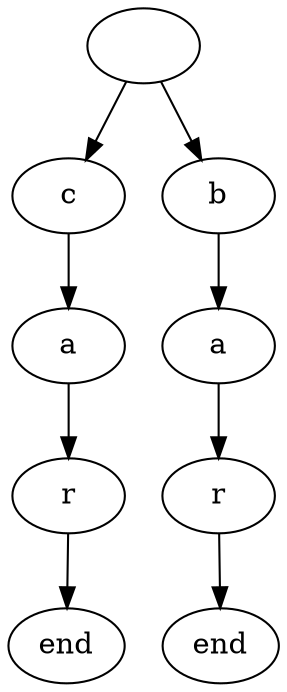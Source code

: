digraph Trie {
    blank [label=" "];
    c [label="c"];
    a [label="a"];
    r [label="r"];
    end [label="end"];
    b2 [label="b"];
    a2 [label="a"];
    r2 [label="r"];
    end2 [label="end"];

    blank->c;
    c->a;
    a->r;
    r -> end;

    blank->b2;
    b2->a2;
    a2->r2;
    r2 -> end2;
}
